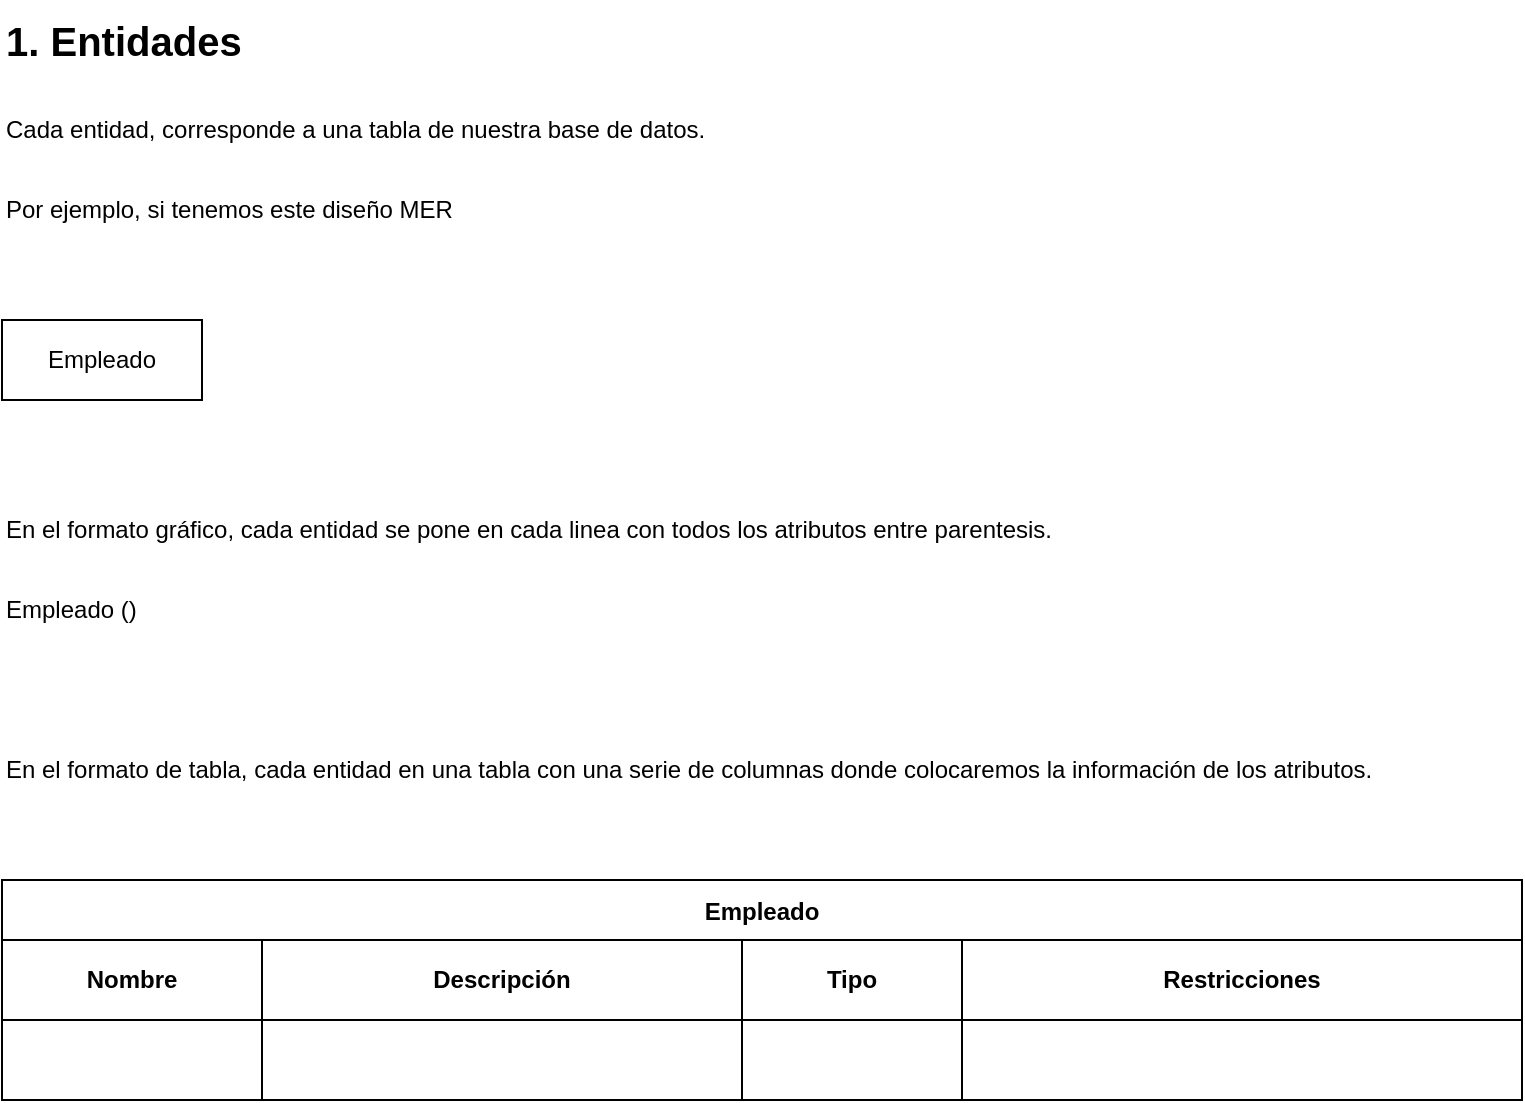 <mxfile version="25.0.2">
  <diagram id="R2lEEEUBdFMjLlhIrx00" name="Page-1">
    <mxGraphModel dx="1285" dy="1968" grid="1" gridSize="10" guides="1" tooltips="1" connect="1" arrows="1" fold="1" page="1" pageScale="1" pageWidth="850" pageHeight="1100" math="0" shadow="0" extFonts="Permanent Marker^https://fonts.googleapis.com/css?family=Permanent+Marker">
      <root>
        <mxCell id="0" />
        <mxCell id="1" parent="0" />
        <mxCell id="WAyX71EJ3YmyVyt54ZiH-1" value="Empleado" style="whiteSpace=wrap;html=1;align=center;" vertex="1" parent="1">
          <mxGeometry x="40" y="-920" width="100" height="40" as="geometry" />
        </mxCell>
        <mxCell id="WAyX71EJ3YmyVyt54ZiH-11" value="1. Entidades" style="text;html=1;align=left;verticalAlign=middle;resizable=0;points=[];autosize=1;strokeColor=none;fillColor=none;strokeWidth=0;fontSize=20;fontStyle=1" vertex="1" parent="1">
          <mxGeometry x="40" y="-1080" width="130" height="40" as="geometry" />
        </mxCell>
        <mxCell id="WAyX71EJ3YmyVyt54ZiH-14" value="Cada entidad, corresponde a una tabla de nuestra base de datos." style="text;html=1;align=left;verticalAlign=middle;resizable=0;points=[];autosize=1;strokeColor=none;fillColor=none;" vertex="1" parent="1">
          <mxGeometry x="40" y="-1030" width="370" height="30" as="geometry" />
        </mxCell>
        <mxCell id="WAyX71EJ3YmyVyt54ZiH-76" value="Empleado" style="shape=table;startSize=30;container=1;collapsible=0;childLayout=tableLayout;fontStyle=1" vertex="1" parent="1">
          <mxGeometry x="40" y="-640" width="760" height="110" as="geometry" />
        </mxCell>
        <mxCell id="WAyX71EJ3YmyVyt54ZiH-77" value="" style="shape=tableRow;horizontal=0;startSize=0;swimlaneHead=0;swimlaneBody=0;strokeColor=inherit;top=0;left=0;bottom=0;right=0;collapsible=0;dropTarget=0;fillColor=none;points=[[0,0.5],[1,0.5]];portConstraint=eastwest;" vertex="1" parent="WAyX71EJ3YmyVyt54ZiH-76">
          <mxGeometry y="30" width="760" height="40" as="geometry" />
        </mxCell>
        <mxCell id="WAyX71EJ3YmyVyt54ZiH-78" value="Nombre" style="shape=partialRectangle;html=1;whiteSpace=wrap;connectable=0;strokeColor=inherit;overflow=hidden;fillColor=none;top=0;left=0;bottom=0;right=0;pointerEvents=1;fontStyle=1" vertex="1" parent="WAyX71EJ3YmyVyt54ZiH-77">
          <mxGeometry width="130" height="40" as="geometry">
            <mxRectangle width="130" height="40" as="alternateBounds" />
          </mxGeometry>
        </mxCell>
        <mxCell id="WAyX71EJ3YmyVyt54ZiH-79" value="Descripción" style="shape=partialRectangle;html=1;whiteSpace=wrap;connectable=0;strokeColor=inherit;overflow=hidden;fillColor=none;top=0;left=0;bottom=0;right=0;pointerEvents=1;fontStyle=1" vertex="1" parent="WAyX71EJ3YmyVyt54ZiH-77">
          <mxGeometry x="130" width="240" height="40" as="geometry">
            <mxRectangle width="240" height="40" as="alternateBounds" />
          </mxGeometry>
        </mxCell>
        <mxCell id="WAyX71EJ3YmyVyt54ZiH-80" value="Tipo" style="shape=partialRectangle;html=1;whiteSpace=wrap;connectable=0;strokeColor=inherit;overflow=hidden;fillColor=none;top=0;left=0;bottom=0;right=0;pointerEvents=1;fontStyle=1" vertex="1" parent="WAyX71EJ3YmyVyt54ZiH-77">
          <mxGeometry x="370" width="110" height="40" as="geometry">
            <mxRectangle width="110" height="40" as="alternateBounds" />
          </mxGeometry>
        </mxCell>
        <mxCell id="WAyX71EJ3YmyVyt54ZiH-81" value="Restricciones" style="shape=partialRectangle;html=1;whiteSpace=wrap;connectable=0;strokeColor=inherit;overflow=hidden;fillColor=none;top=0;left=0;bottom=0;right=0;pointerEvents=1;fontStyle=1" vertex="1" parent="WAyX71EJ3YmyVyt54ZiH-77">
          <mxGeometry x="480" width="280" height="40" as="geometry">
            <mxRectangle width="280" height="40" as="alternateBounds" />
          </mxGeometry>
        </mxCell>
        <mxCell id="WAyX71EJ3YmyVyt54ZiH-82" value="" style="shape=tableRow;horizontal=0;startSize=0;swimlaneHead=0;swimlaneBody=0;strokeColor=inherit;top=0;left=0;bottom=0;right=0;collapsible=0;dropTarget=0;fillColor=none;points=[[0,0.5],[1,0.5]];portConstraint=eastwest;" vertex="1" parent="WAyX71EJ3YmyVyt54ZiH-76">
          <mxGeometry y="70" width="760" height="40" as="geometry" />
        </mxCell>
        <mxCell id="WAyX71EJ3YmyVyt54ZiH-83" value="" style="shape=partialRectangle;html=1;whiteSpace=wrap;connectable=0;strokeColor=inherit;overflow=hidden;fillColor=none;top=0;left=0;bottom=0;right=0;pointerEvents=1;" vertex="1" parent="WAyX71EJ3YmyVyt54ZiH-82">
          <mxGeometry width="130" height="40" as="geometry">
            <mxRectangle width="130" height="40" as="alternateBounds" />
          </mxGeometry>
        </mxCell>
        <mxCell id="WAyX71EJ3YmyVyt54ZiH-84" value="" style="shape=partialRectangle;html=1;whiteSpace=wrap;connectable=0;strokeColor=inherit;overflow=hidden;fillColor=none;top=0;left=0;bottom=0;right=0;pointerEvents=1;" vertex="1" parent="WAyX71EJ3YmyVyt54ZiH-82">
          <mxGeometry x="130" width="240" height="40" as="geometry">
            <mxRectangle width="240" height="40" as="alternateBounds" />
          </mxGeometry>
        </mxCell>
        <mxCell id="WAyX71EJ3YmyVyt54ZiH-85" value="" style="shape=partialRectangle;html=1;whiteSpace=wrap;connectable=0;strokeColor=inherit;overflow=hidden;fillColor=none;top=0;left=0;bottom=0;right=0;pointerEvents=1;" vertex="1" parent="WAyX71EJ3YmyVyt54ZiH-82">
          <mxGeometry x="370" width="110" height="40" as="geometry">
            <mxRectangle width="110" height="40" as="alternateBounds" />
          </mxGeometry>
        </mxCell>
        <mxCell id="WAyX71EJ3YmyVyt54ZiH-86" value="" style="shape=partialRectangle;html=1;whiteSpace=wrap;connectable=0;strokeColor=inherit;overflow=hidden;fillColor=none;top=0;left=0;bottom=0;right=0;pointerEvents=1;" vertex="1" parent="WAyX71EJ3YmyVyt54ZiH-82">
          <mxGeometry x="480" width="280" height="40" as="geometry">
            <mxRectangle width="280" height="40" as="alternateBounds" />
          </mxGeometry>
        </mxCell>
        <mxCell id="WAyX71EJ3YmyVyt54ZiH-128" value="Por ejemplo, si tenemos este diseño MER" style="text;html=1;align=left;verticalAlign=middle;resizable=0;points=[];autosize=1;strokeColor=none;fillColor=none;" vertex="1" parent="1">
          <mxGeometry x="40" y="-990" width="250" height="30" as="geometry" />
        </mxCell>
        <mxCell id="WAyX71EJ3YmyVyt54ZiH-129" value="Empleado ()" style="text;html=1;align=left;verticalAlign=middle;resizable=0;points=[];autosize=1;strokeColor=none;fillColor=none;" vertex="1" parent="1">
          <mxGeometry x="40" y="-790" width="90" height="30" as="geometry" />
        </mxCell>
        <mxCell id="WAyX71EJ3YmyVyt54ZiH-184" value="En el formato gráfico, cada entidad se pone en cada linea con todos los atributos entre parentesis." style="text;html=1;align=left;verticalAlign=middle;resizable=0;points=[];autosize=1;strokeColor=none;fillColor=none;" vertex="1" parent="1">
          <mxGeometry x="40" y="-830" width="550" height="30" as="geometry" />
        </mxCell>
        <mxCell id="WAyX71EJ3YmyVyt54ZiH-186" value="En el formato de tabla, cada entidad en una tabla con una serie de columnas donde colocaremos la información de los atributos." style="text;html=1;align=left;verticalAlign=middle;resizable=0;points=[];autosize=1;strokeColor=none;fillColor=none;" vertex="1" parent="1">
          <mxGeometry x="40" y="-710" width="710" height="30" as="geometry" />
        </mxCell>
      </root>
    </mxGraphModel>
  </diagram>
</mxfile>
